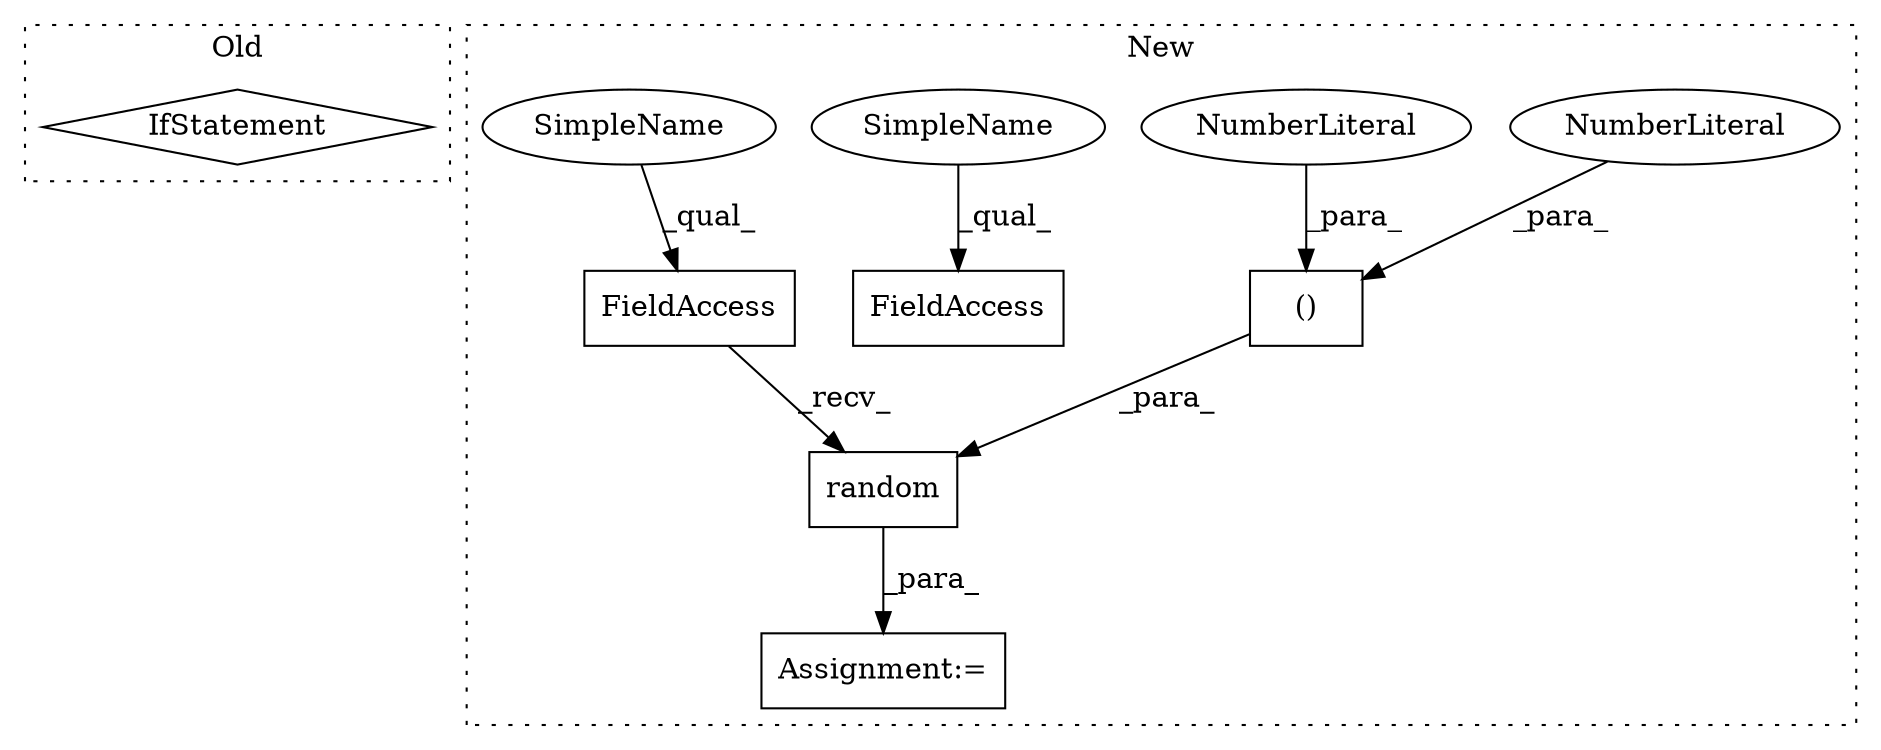 digraph G {
subgraph cluster0 {
1 [label="IfStatement" a="25" s="577" l="24" shape="diamond"];
label = "Old";
style="dotted";
}
subgraph cluster1 {
2 [label="random" a="32" s="639,680" l="12,2" shape="box"];
3 [label="Assignment:=" a="7" s="625" l="1" shape="box"];
4 [label="FieldAccess" a="22" s="626" l="12" shape="box"];
5 [label="()" a="106" s="651" l="29" shape="box"];
6 [label="NumberLiteral" a="34" s="665" l="1" shape="ellipse"];
7 [label="NumberLiteral" a="34" s="651" l="1" shape="ellipse"];
8 [label="FieldAccess" a="22" s="766" l="12" shape="box"];
9 [label="SimpleName" a="42" s="766" l="5" shape="ellipse"];
10 [label="SimpleName" a="42" s="626" l="5" shape="ellipse"];
label = "New";
style="dotted";
}
2 -> 3 [label="_para_"];
4 -> 2 [label="_recv_"];
5 -> 2 [label="_para_"];
6 -> 5 [label="_para_"];
7 -> 5 [label="_para_"];
9 -> 8 [label="_qual_"];
10 -> 4 [label="_qual_"];
}